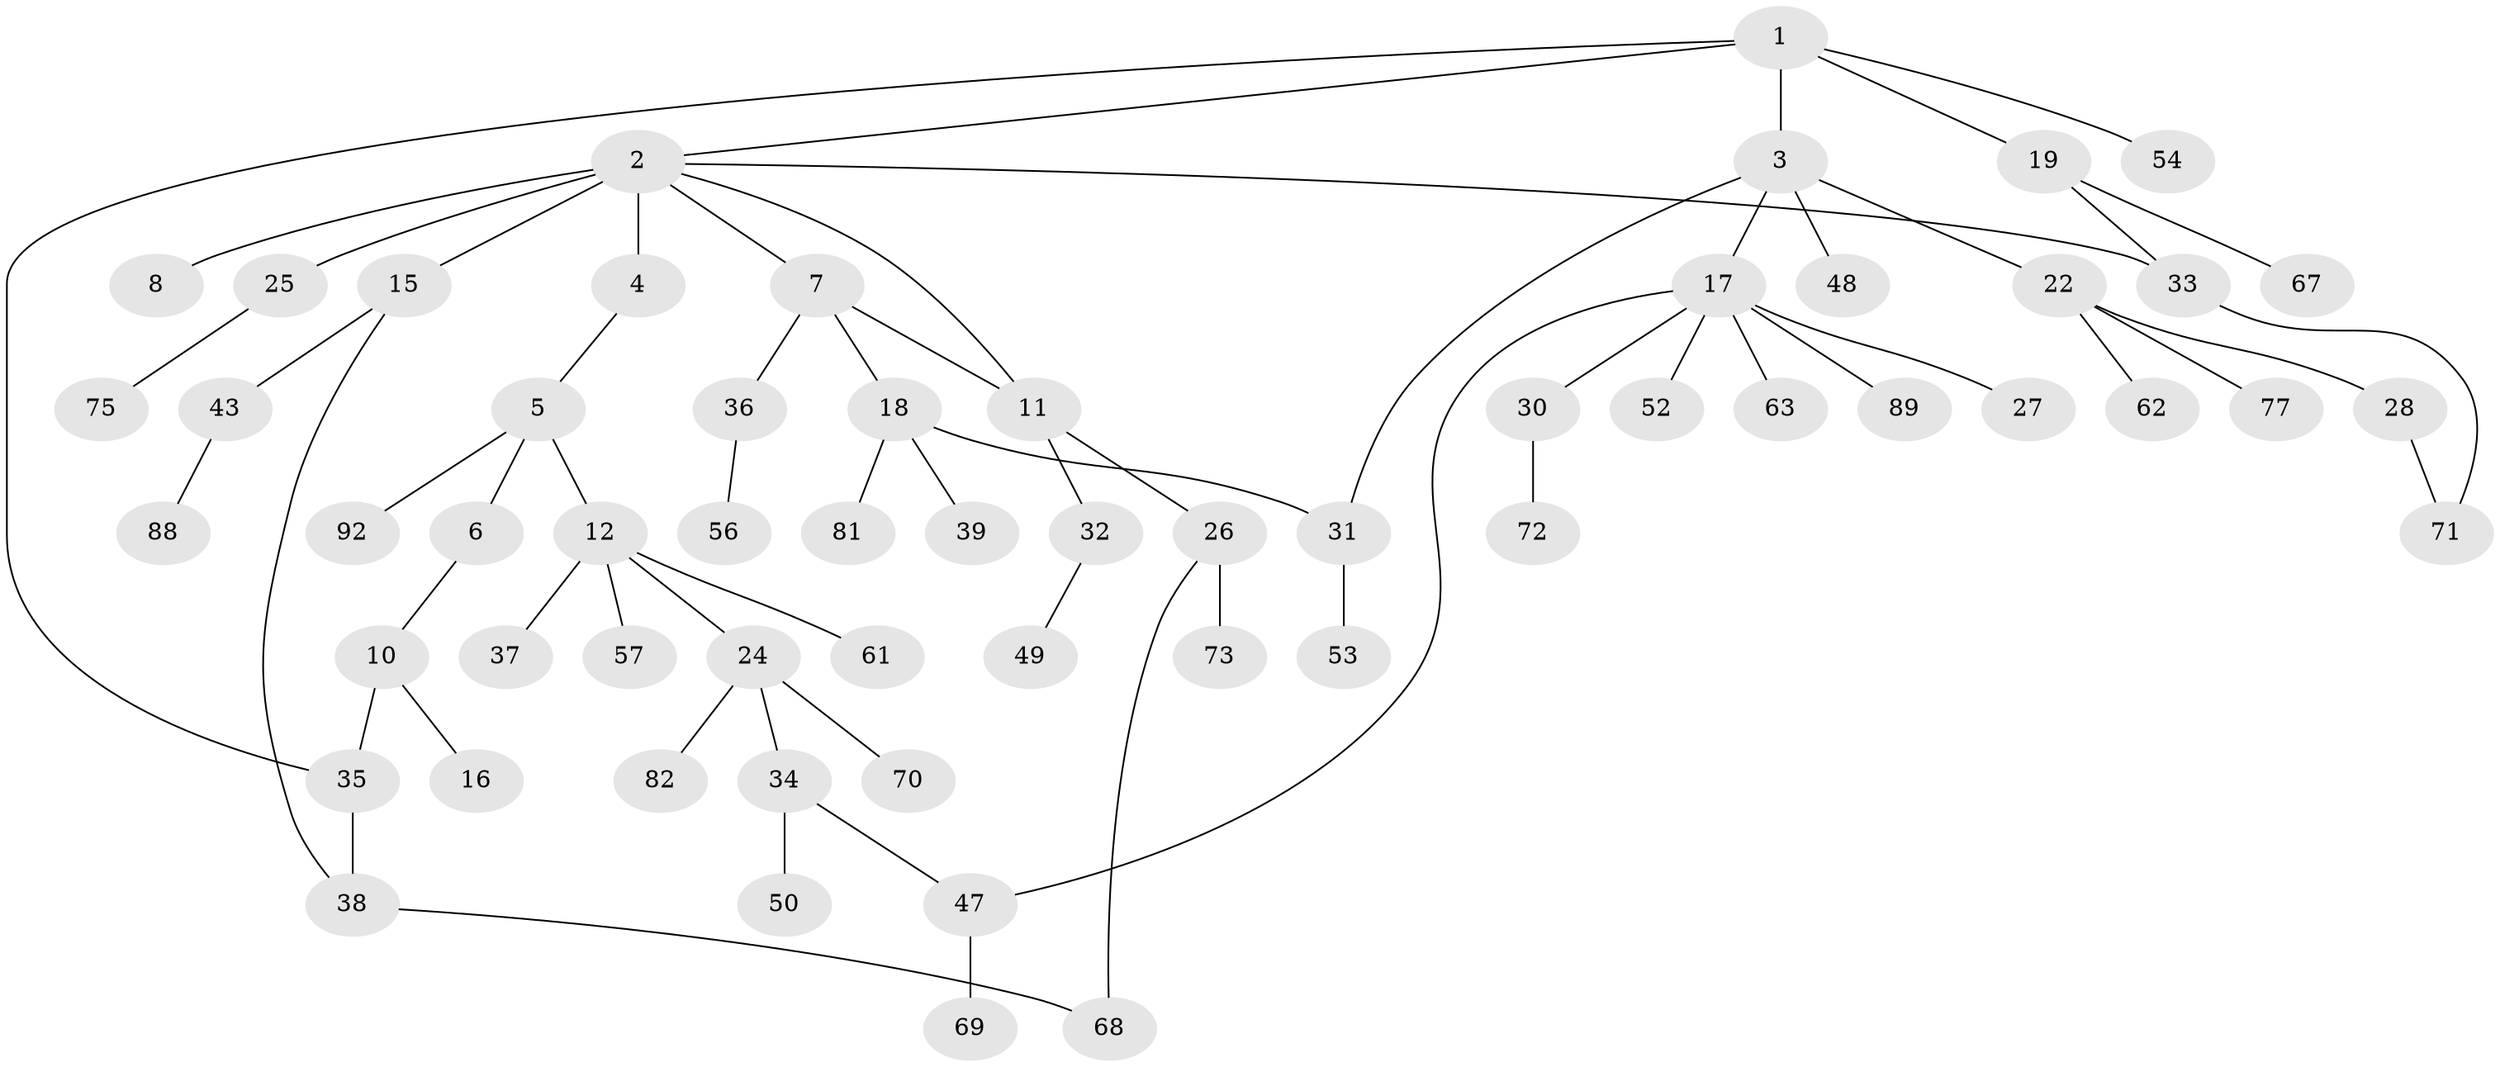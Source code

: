 // Generated by graph-tools (version 1.1) at 2025/51/02/27/25 19:51:37]
// undirected, 59 vertices, 66 edges
graph export_dot {
graph [start="1"]
  node [color=gray90,style=filled];
  1 [super="+40"];
  2 [super="+76"];
  3 [super="+87"];
  4 [super="+9"];
  5 [super="+86"];
  6;
  7 [super="+21"];
  8;
  10 [super="+14"];
  11 [super="+41"];
  12 [super="+13"];
  15 [super="+23"];
  16;
  17 [super="+20"];
  18 [super="+29"];
  19 [super="+42"];
  22 [super="+44"];
  24 [super="+51"];
  25 [super="+90"];
  26 [super="+64"];
  27 [super="+65"];
  28 [super="+58"];
  30;
  31 [super="+85"];
  32 [super="+45"];
  33 [super="+59"];
  34;
  35 [super="+55"];
  36 [super="+84"];
  37;
  38 [super="+66"];
  39 [super="+79"];
  43 [super="+46"];
  47 [super="+60"];
  48;
  49 [super="+78"];
  50;
  52;
  53;
  54;
  56;
  57;
  61 [super="+74"];
  62 [super="+91"];
  63;
  67;
  68 [super="+80"];
  69;
  70;
  71;
  72 [super="+83"];
  73 [super="+93"];
  75;
  77;
  81;
  82;
  88;
  89;
  92;
  1 -- 2;
  1 -- 3;
  1 -- 19;
  1 -- 54;
  1 -- 35;
  2 -- 4 [weight=2];
  2 -- 7;
  2 -- 8;
  2 -- 15;
  2 -- 25;
  2 -- 33;
  2 -- 11;
  3 -- 17;
  3 -- 22;
  3 -- 48;
  3 -- 31;
  4 -- 5;
  5 -- 6;
  5 -- 12;
  5 -- 92;
  6 -- 10;
  7 -- 11;
  7 -- 18;
  7 -- 36;
  10 -- 35;
  10 -- 16;
  11 -- 26;
  11 -- 32;
  12 -- 24;
  12 -- 37;
  12 -- 61;
  12 -- 57;
  15 -- 38;
  15 -- 43;
  17 -- 30;
  17 -- 52;
  17 -- 89;
  17 -- 27;
  17 -- 47;
  17 -- 63;
  18 -- 31;
  18 -- 39;
  18 -- 81;
  19 -- 33;
  19 -- 67;
  22 -- 28;
  22 -- 77;
  22 -- 62;
  24 -- 34;
  24 -- 70;
  24 -- 82;
  25 -- 75;
  26 -- 68;
  26 -- 73;
  28 -- 71;
  30 -- 72;
  31 -- 53;
  32 -- 49;
  33 -- 71;
  34 -- 50;
  34 -- 47;
  35 -- 38;
  36 -- 56;
  38 -- 68;
  43 -- 88;
  47 -- 69;
}
